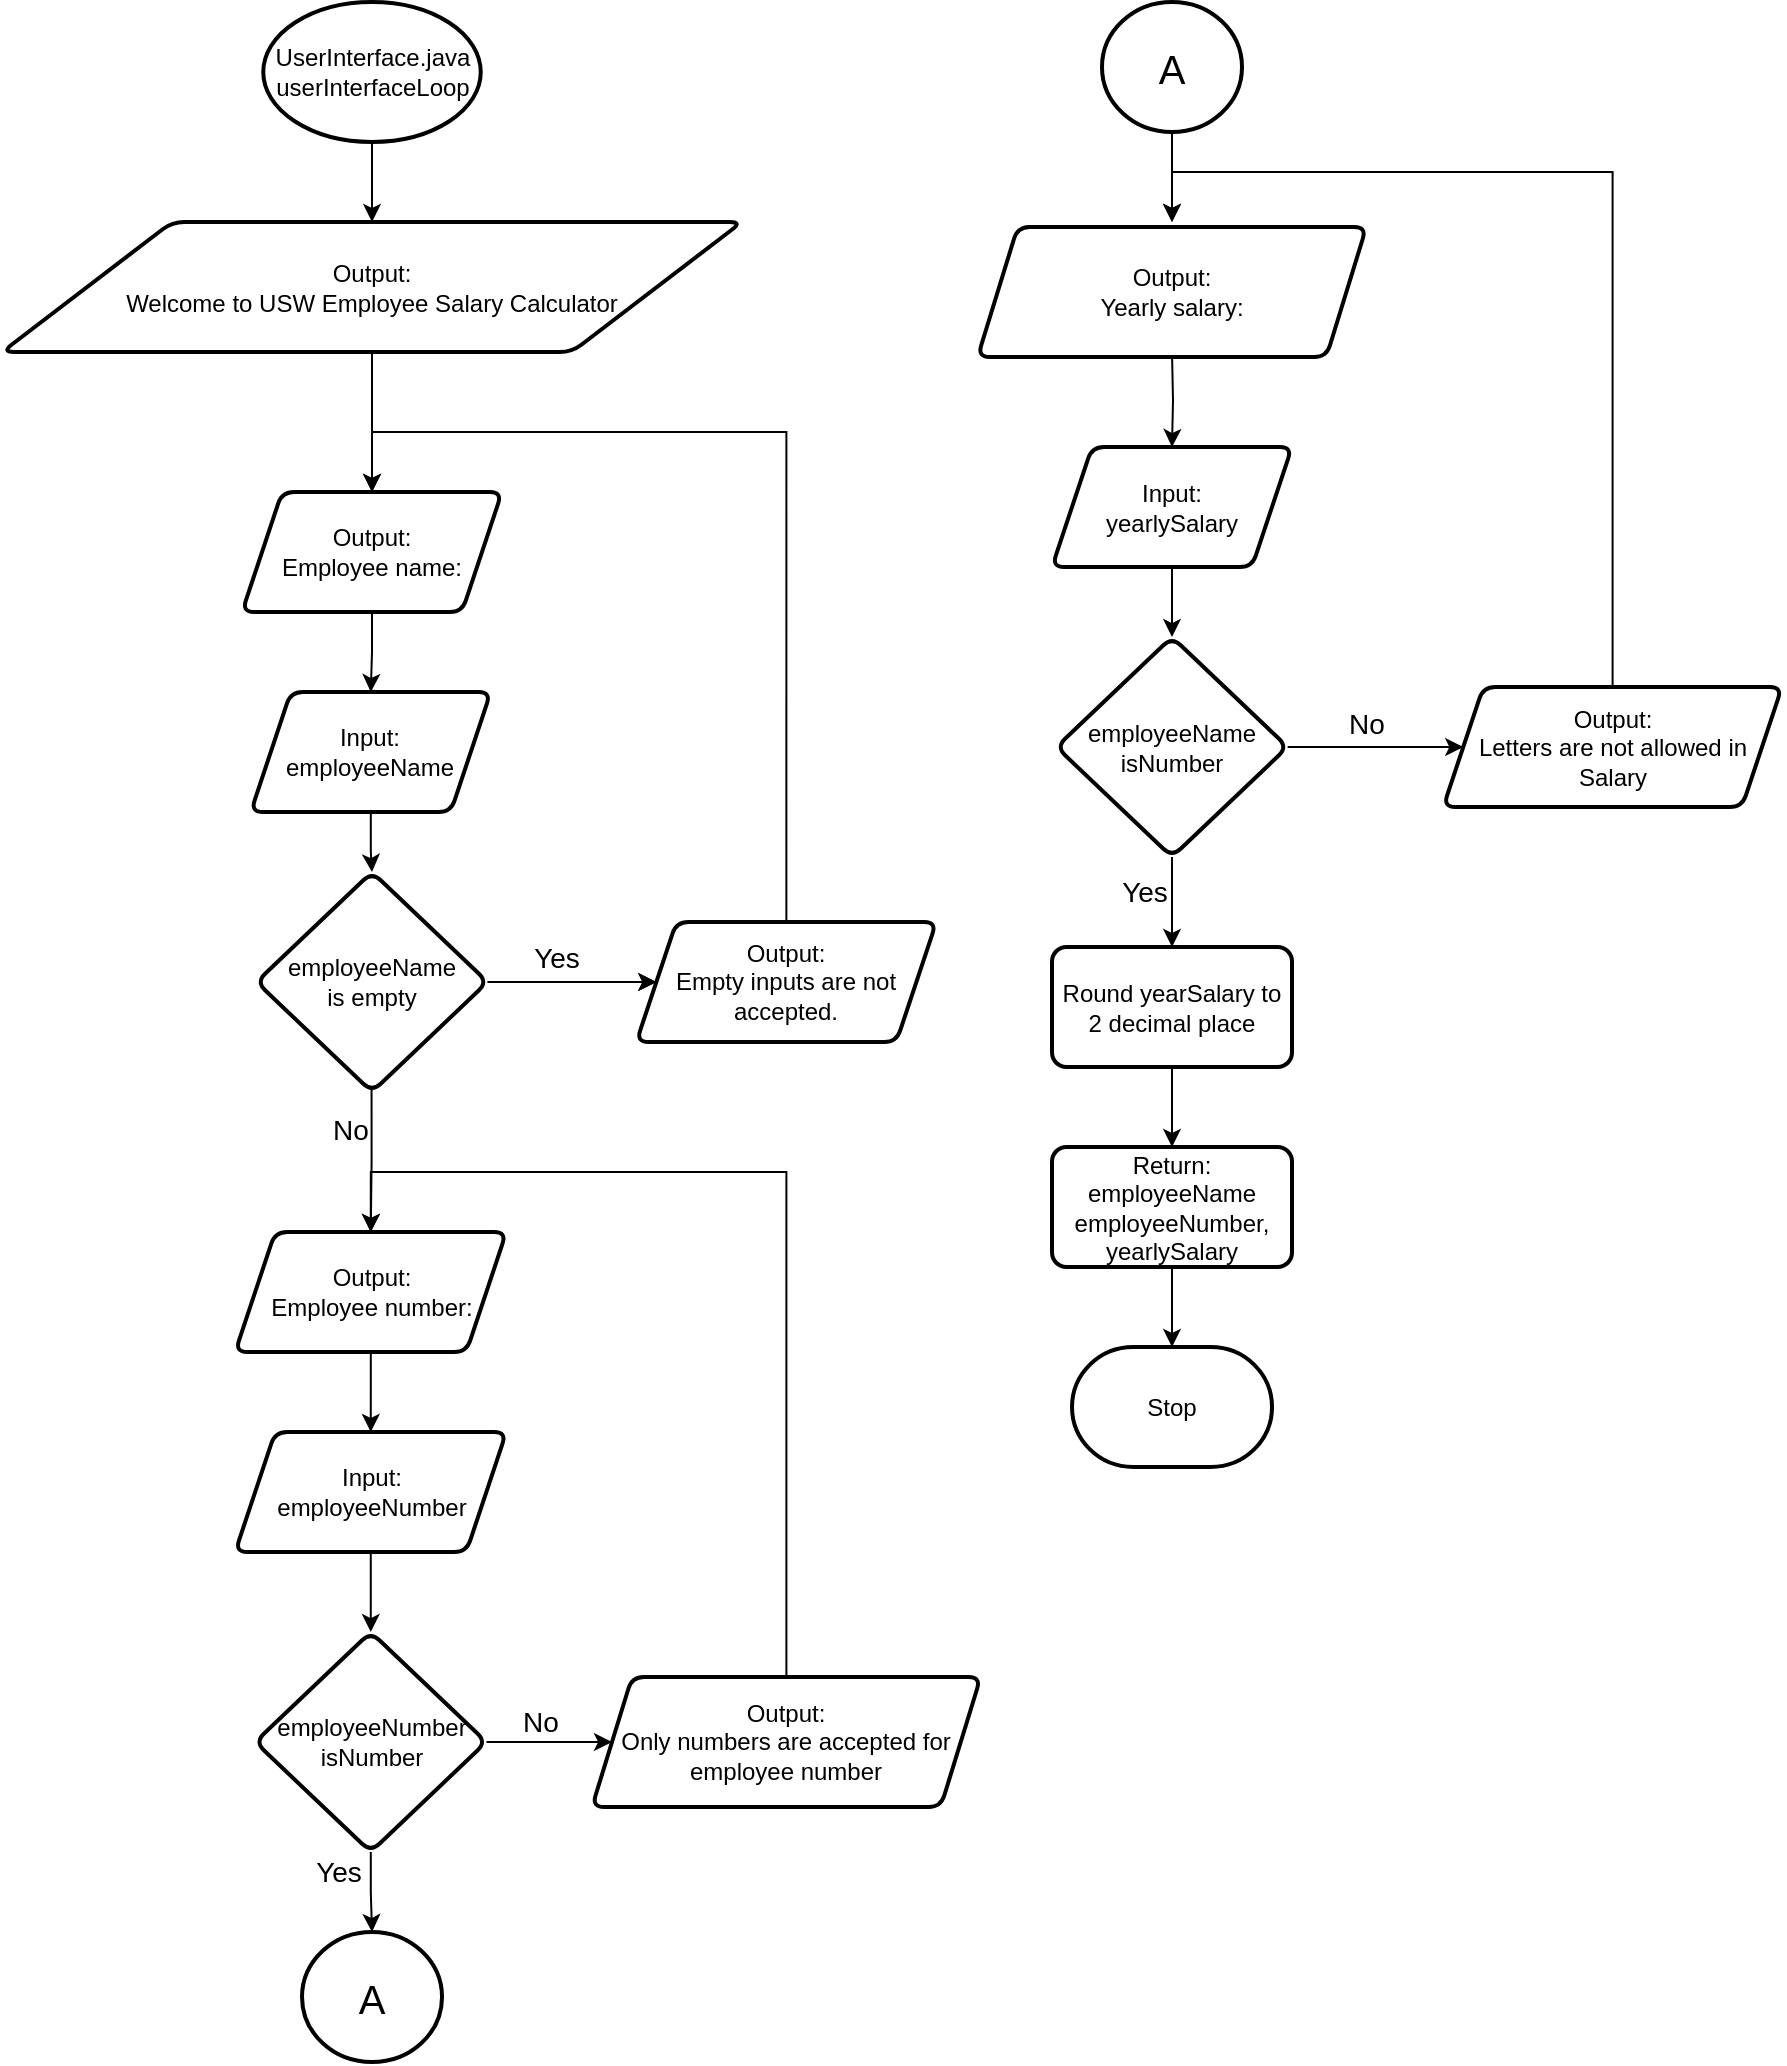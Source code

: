 <mxfile version="22.1.5" type="device">
  <diagram id="C5RBs43oDa-KdzZeNtuy" name="Page-1">
    <mxGraphModel dx="2074" dy="1142" grid="1" gridSize="10" guides="1" tooltips="1" connect="1" arrows="1" fold="1" page="1" pageScale="1" pageWidth="827" pageHeight="1169" math="0" shadow="0">
      <root>
        <mxCell id="WIyWlLk6GJQsqaUBKTNV-0" />
        <mxCell id="WIyWlLk6GJQsqaUBKTNV-1" parent="WIyWlLk6GJQsqaUBKTNV-0" />
        <mxCell id="0paNuG89okrS6NKZ0thL-63" value="" style="edgeStyle=orthogonalEdgeStyle;rounded=0;orthogonalLoop=1;jettySize=auto;html=1;" parent="WIyWlLk6GJQsqaUBKTNV-1" source="0paNuG89okrS6NKZ0thL-1" target="0paNuG89okrS6NKZ0thL-60" edge="1">
          <mxGeometry relative="1" as="geometry" />
        </mxCell>
        <mxCell id="0paNuG89okrS6NKZ0thL-1" value="UserInterface.java&lt;br&gt;userInterfaceLoop" style="strokeWidth=2;html=1;shape=mxgraph.flowchart.start_1;whiteSpace=wrap;" parent="WIyWlLk6GJQsqaUBKTNV-1" vertex="1">
          <mxGeometry x="145.63" y="45" width="108.75" height="70" as="geometry" />
        </mxCell>
        <mxCell id="0paNuG89okrS6NKZ0thL-65" value="" style="edgeStyle=orthogonalEdgeStyle;rounded=0;orthogonalLoop=1;jettySize=auto;html=1;" parent="WIyWlLk6GJQsqaUBKTNV-1" source="0paNuG89okrS6NKZ0thL-60" target="0paNuG89okrS6NKZ0thL-64" edge="1">
          <mxGeometry relative="1" as="geometry" />
        </mxCell>
        <mxCell id="0paNuG89okrS6NKZ0thL-60" value="Output:&lt;br&gt;Welcome to USW Employee Salary Calculator" style="shape=parallelogram;html=1;strokeWidth=2;perimeter=parallelogramPerimeter;whiteSpace=wrap;rounded=1;arcSize=12;size=0.23;" parent="WIyWlLk6GJQsqaUBKTNV-1" vertex="1">
          <mxGeometry x="15.01" y="155" width="370" height="65" as="geometry" />
        </mxCell>
        <mxCell id="0paNuG89okrS6NKZ0thL-69" value="" style="edgeStyle=orthogonalEdgeStyle;rounded=0;orthogonalLoop=1;jettySize=auto;html=1;" parent="WIyWlLk6GJQsqaUBKTNV-1" source="0paNuG89okrS6NKZ0thL-64" target="0paNuG89okrS6NKZ0thL-68" edge="1">
          <mxGeometry relative="1" as="geometry" />
        </mxCell>
        <mxCell id="0paNuG89okrS6NKZ0thL-64" value="Output:&lt;br&gt;Employee name:" style="shape=parallelogram;perimeter=parallelogramPerimeter;whiteSpace=wrap;html=1;fixedSize=1;strokeWidth=2;rounded=1;arcSize=12;" parent="WIyWlLk6GJQsqaUBKTNV-1" vertex="1">
          <mxGeometry x="135.01" y="290" width="129.99" height="60" as="geometry" />
        </mxCell>
        <mxCell id="0paNuG89okrS6NKZ0thL-77" value="" style="edgeStyle=orthogonalEdgeStyle;rounded=0;orthogonalLoop=1;jettySize=auto;html=1;" parent="WIyWlLk6GJQsqaUBKTNV-1" source="0paNuG89okrS6NKZ0thL-66" target="0paNuG89okrS6NKZ0thL-72" edge="1">
          <mxGeometry relative="1" as="geometry" />
        </mxCell>
        <mxCell id="0paNuG89okrS6NKZ0thL-79" value="" style="edgeStyle=orthogonalEdgeStyle;rounded=0;orthogonalLoop=1;jettySize=auto;html=1;exitX=0.498;exitY=0.989;exitDx=0;exitDy=0;exitPerimeter=0;entryX=0.5;entryY=0;entryDx=0;entryDy=0;" parent="WIyWlLk6GJQsqaUBKTNV-1" source="0paNuG89okrS6NKZ0thL-66" target="0paNuG89okrS6NKZ0thL-81" edge="1">
          <mxGeometry relative="1" as="geometry">
            <mxPoint x="199.435" y="630" as="targetPoint" />
          </mxGeometry>
        </mxCell>
        <mxCell id="0paNuG89okrS6NKZ0thL-80" value="&lt;font style=&quot;font-size: 14px;&quot;&gt;No&lt;/font&gt;" style="edgeLabel;html=1;align=center;verticalAlign=middle;resizable=0;points=[];fontSize=14;labelBackgroundColor=none;" parent="0paNuG89okrS6NKZ0thL-79" vertex="1" connectable="0">
          <mxGeometry x="-0.223" y="-1" relative="1" as="geometry">
            <mxPoint x="-10" y="-8" as="offset" />
          </mxGeometry>
        </mxCell>
        <mxCell id="0paNuG89okrS6NKZ0thL-66" value="employeeName&lt;br&gt;is  empty" style="rhombus;whiteSpace=wrap;html=1;strokeWidth=2;rounded=1;arcSize=12;" parent="WIyWlLk6GJQsqaUBKTNV-1" vertex="1">
          <mxGeometry x="142.2" y="480" width="115.62" height="110" as="geometry" />
        </mxCell>
        <mxCell id="0paNuG89okrS6NKZ0thL-70" value="" style="edgeStyle=orthogonalEdgeStyle;rounded=0;orthogonalLoop=1;jettySize=auto;html=1;" parent="WIyWlLk6GJQsqaUBKTNV-1" source="0paNuG89okrS6NKZ0thL-68" target="0paNuG89okrS6NKZ0thL-66" edge="1">
          <mxGeometry relative="1" as="geometry" />
        </mxCell>
        <mxCell id="0paNuG89okrS6NKZ0thL-68" value="Input:&lt;br&gt;employeeName" style="shape=parallelogram;perimeter=parallelogramPerimeter;whiteSpace=wrap;html=1;fixedSize=1;strokeWidth=2;rounded=1;arcSize=12;" parent="WIyWlLk6GJQsqaUBKTNV-1" vertex="1">
          <mxGeometry x="139.385" y="390" width="120" height="60" as="geometry" />
        </mxCell>
        <mxCell id="0paNuG89okrS6NKZ0thL-73" value="" style="edgeStyle=orthogonalEdgeStyle;rounded=0;orthogonalLoop=1;jettySize=auto;html=1;" parent="WIyWlLk6GJQsqaUBKTNV-1" source="0paNuG89okrS6NKZ0thL-66" target="0paNuG89okrS6NKZ0thL-72" edge="1">
          <mxGeometry relative="1" as="geometry">
            <mxPoint x="390.0" y="280" as="targetPoint" />
            <mxPoint x="258" y="535" as="sourcePoint" />
          </mxGeometry>
        </mxCell>
        <mxCell id="0paNuG89okrS6NKZ0thL-76" value="&lt;font style=&quot;font-size: 14px;&quot;&gt;Yes&lt;/font&gt;" style="edgeLabel;html=1;align=center;verticalAlign=middle;resizable=0;points=[];fontSize=14;labelBackgroundColor=none;" parent="0paNuG89okrS6NKZ0thL-73" vertex="1" connectable="0">
          <mxGeometry x="-0.226" y="1" relative="1" as="geometry">
            <mxPoint x="1" y="-11" as="offset" />
          </mxGeometry>
        </mxCell>
        <mxCell id="0paNuG89okrS6NKZ0thL-75" style="edgeStyle=orthogonalEdgeStyle;rounded=0;orthogonalLoop=1;jettySize=auto;html=1;entryX=0.5;entryY=0;entryDx=0;entryDy=0;exitX=0.5;exitY=0;exitDx=0;exitDy=0;" parent="WIyWlLk6GJQsqaUBKTNV-1" source="0paNuG89okrS6NKZ0thL-72" edge="1">
          <mxGeometry relative="1" as="geometry">
            <mxPoint x="375.005" y="504.97" as="sourcePoint" />
            <mxPoint x="200.005" y="289.97" as="targetPoint" />
            <Array as="points">
              <mxPoint x="407" y="260" />
              <mxPoint x="200" y="260" />
            </Array>
          </mxGeometry>
        </mxCell>
        <mxCell id="0paNuG89okrS6NKZ0thL-72" value="&lt;div&gt;Output:&lt;/div&gt;&lt;div&gt;Empty inputs are not accepted.&lt;br&gt;&lt;/div&gt;" style="shape=parallelogram;perimeter=parallelogramPerimeter;whiteSpace=wrap;html=1;fixedSize=1;strokeWidth=2;rounded=1;arcSize=12;" parent="WIyWlLk6GJQsqaUBKTNV-1" vertex="1">
          <mxGeometry x="332.18" y="505" width="150.01" height="60" as="geometry" />
        </mxCell>
        <mxCell id="0paNuG89okrS6NKZ0thL-83" value="" style="edgeStyle=orthogonalEdgeStyle;rounded=0;orthogonalLoop=1;jettySize=auto;html=1;entryX=0.5;entryY=0;entryDx=0;entryDy=0;" parent="WIyWlLk6GJQsqaUBKTNV-1" source="0paNuG89okrS6NKZ0thL-81" target="0paNuG89okrS6NKZ0thL-84" edge="1">
          <mxGeometry relative="1" as="geometry">
            <mxPoint x="199.385" y="750" as="targetPoint" />
          </mxGeometry>
        </mxCell>
        <mxCell id="0paNuG89okrS6NKZ0thL-81" value="Output:&lt;br&gt;Employee number:" style="shape=parallelogram;perimeter=parallelogramPerimeter;whiteSpace=wrap;html=1;fixedSize=1;strokeWidth=2;rounded=1;arcSize=12;" parent="WIyWlLk6GJQsqaUBKTNV-1" vertex="1">
          <mxGeometry x="131.58" y="660" width="135.61" height="60" as="geometry" />
        </mxCell>
        <mxCell id="0paNuG89okrS6NKZ0thL-88" value="" style="edgeStyle=orthogonalEdgeStyle;rounded=0;orthogonalLoop=1;jettySize=auto;html=1;" parent="WIyWlLk6GJQsqaUBKTNV-1" source="0paNuG89okrS6NKZ0thL-84" target="0paNuG89okrS6NKZ0thL-87" edge="1">
          <mxGeometry relative="1" as="geometry" />
        </mxCell>
        <mxCell id="0paNuG89okrS6NKZ0thL-84" value="Input:&lt;br&gt;employeeNumber" style="shape=parallelogram;perimeter=parallelogramPerimeter;whiteSpace=wrap;html=1;fixedSize=1;strokeWidth=2;rounded=1;arcSize=12;" parent="WIyWlLk6GJQsqaUBKTNV-1" vertex="1">
          <mxGeometry x="131.58" y="760" width="135.61" height="60" as="geometry" />
        </mxCell>
        <mxCell id="0paNuG89okrS6NKZ0thL-90" value="" style="edgeStyle=orthogonalEdgeStyle;rounded=0;orthogonalLoop=1;jettySize=auto;html=1;" parent="WIyWlLk6GJQsqaUBKTNV-1" source="0paNuG89okrS6NKZ0thL-87" target="0paNuG89okrS6NKZ0thL-89" edge="1">
          <mxGeometry relative="1" as="geometry" />
        </mxCell>
        <mxCell id="0paNuG89okrS6NKZ0thL-91" value="&lt;div style=&quot;font-size: 14px;&quot;&gt;&lt;font style=&quot;font-size: 14px;&quot;&gt;No&lt;/font&gt;&lt;/div&gt;" style="edgeLabel;html=1;align=center;verticalAlign=middle;resizable=0;points=[];labelBackgroundColor=none;fontSize=14;" parent="0paNuG89okrS6NKZ0thL-90" vertex="1" connectable="0">
          <mxGeometry x="-0.153" y="1" relative="1" as="geometry">
            <mxPoint y="-9" as="offset" />
          </mxGeometry>
        </mxCell>
        <mxCell id="0paNuG89okrS6NKZ0thL-94" value="" style="edgeStyle=orthogonalEdgeStyle;rounded=0;orthogonalLoop=1;jettySize=auto;html=1;" parent="WIyWlLk6GJQsqaUBKTNV-1" source="0paNuG89okrS6NKZ0thL-87" target="0paNuG89okrS6NKZ0thL-93" edge="1">
          <mxGeometry relative="1" as="geometry" />
        </mxCell>
        <mxCell id="0paNuG89okrS6NKZ0thL-87" value="employeeNumber&lt;br&gt;isNumber" style="rhombus;whiteSpace=wrap;html=1;strokeWidth=2;rounded=1;arcSize=12;" parent="WIyWlLk6GJQsqaUBKTNV-1" vertex="1">
          <mxGeometry x="141.58" y="860" width="115.62" height="110" as="geometry" />
        </mxCell>
        <mxCell id="0paNuG89okrS6NKZ0thL-92" style="edgeStyle=orthogonalEdgeStyle;rounded=0;orthogonalLoop=1;jettySize=auto;html=1;entryX=0.5;entryY=0;entryDx=0;entryDy=0;" parent="WIyWlLk6GJQsqaUBKTNV-1" source="0paNuG89okrS6NKZ0thL-89" target="0paNuG89okrS6NKZ0thL-81" edge="1">
          <mxGeometry relative="1" as="geometry">
            <Array as="points">
              <mxPoint x="407" y="630" />
              <mxPoint x="199" y="630" />
            </Array>
          </mxGeometry>
        </mxCell>
        <mxCell id="0paNuG89okrS6NKZ0thL-89" value="&lt;div&gt;Output:&lt;/div&gt;&lt;div&gt;Only numbers are accepted for employee number&lt;br&gt;&lt;/div&gt;" style="shape=parallelogram;perimeter=parallelogramPerimeter;whiteSpace=wrap;html=1;fixedSize=1;strokeWidth=2;rounded=1;arcSize=12;" parent="WIyWlLk6GJQsqaUBKTNV-1" vertex="1">
          <mxGeometry x="310" y="882.5" width="194.37" height="65" as="geometry" />
        </mxCell>
        <mxCell id="0paNuG89okrS6NKZ0thL-93" value="&lt;font style=&quot;font-size: 20px;&quot;&gt;A&lt;/font&gt;" style="ellipse;whiteSpace=wrap;html=1;strokeWidth=2;rounded=1;arcSize=12;" parent="WIyWlLk6GJQsqaUBKTNV-1" vertex="1">
          <mxGeometry x="165.01" y="1010" width="70" height="65" as="geometry" />
        </mxCell>
        <mxCell id="0paNuG89okrS6NKZ0thL-99" value="" style="edgeStyle=orthogonalEdgeStyle;rounded=0;orthogonalLoop=1;jettySize=auto;html=1;" parent="WIyWlLk6GJQsqaUBKTNV-1" source="0paNuG89okrS6NKZ0thL-95" edge="1">
          <mxGeometry relative="1" as="geometry">
            <mxPoint x="600" y="155.0" as="targetPoint" />
          </mxGeometry>
        </mxCell>
        <mxCell id="0paNuG89okrS6NKZ0thL-95" value="&lt;font style=&quot;font-size: 20px;&quot;&gt;A&lt;/font&gt;" style="ellipse;whiteSpace=wrap;html=1;strokeWidth=2;rounded=1;arcSize=12;" parent="WIyWlLk6GJQsqaUBKTNV-1" vertex="1">
          <mxGeometry x="565" y="45" width="70" height="65" as="geometry" />
        </mxCell>
        <mxCell id="0paNuG89okrS6NKZ0thL-101" value="" style="edgeStyle=orthogonalEdgeStyle;rounded=0;orthogonalLoop=1;jettySize=auto;html=1;" parent="WIyWlLk6GJQsqaUBKTNV-1" target="0paNuG89okrS6NKZ0thL-100" edge="1">
          <mxGeometry relative="1" as="geometry">
            <mxPoint x="600.005" y="220.0" as="sourcePoint" />
          </mxGeometry>
        </mxCell>
        <mxCell id="0paNuG89okrS6NKZ0thL-98" value="&lt;div&gt;Output:&lt;/div&gt;&lt;div&gt;Yearly salary: &lt;br&gt;&lt;/div&gt;" style="shape=parallelogram;perimeter=parallelogramPerimeter;whiteSpace=wrap;html=1;fixedSize=1;strokeWidth=2;rounded=1;arcSize=12;" parent="WIyWlLk6GJQsqaUBKTNV-1" vertex="1">
          <mxGeometry x="502.82" y="157.5" width="194.37" height="65" as="geometry" />
        </mxCell>
        <mxCell id="0paNuG89okrS6NKZ0thL-105" value="" style="edgeStyle=orthogonalEdgeStyle;rounded=0;orthogonalLoop=1;jettySize=auto;html=1;" parent="WIyWlLk6GJQsqaUBKTNV-1" source="0paNuG89okrS6NKZ0thL-100" target="0paNuG89okrS6NKZ0thL-104" edge="1">
          <mxGeometry relative="1" as="geometry" />
        </mxCell>
        <mxCell id="0paNuG89okrS6NKZ0thL-100" value="Input:&lt;br&gt;yearlySalary" style="shape=parallelogram;perimeter=parallelogramPerimeter;whiteSpace=wrap;html=1;fixedSize=1;strokeWidth=2;rounded=1;arcSize=12;" parent="WIyWlLk6GJQsqaUBKTNV-1" vertex="1">
          <mxGeometry x="540.005" y="267.5" width="120" height="60" as="geometry" />
        </mxCell>
        <mxCell id="0paNuG89okrS6NKZ0thL-113" value="" style="edgeStyle=orthogonalEdgeStyle;rounded=0;orthogonalLoop=1;jettySize=auto;html=1;" parent="WIyWlLk6GJQsqaUBKTNV-1" source="0paNuG89okrS6NKZ0thL-102" target="0paNuG89okrS6NKZ0thL-112" edge="1">
          <mxGeometry relative="1" as="geometry" />
        </mxCell>
        <mxCell id="0paNuG89okrS6NKZ0thL-102" value="Round yearSalary to 2 decimal place" style="whiteSpace=wrap;html=1;strokeWidth=2;rounded=1;arcSize=12;" parent="WIyWlLk6GJQsqaUBKTNV-1" vertex="1">
          <mxGeometry x="540.005" y="517.5" width="120" height="60" as="geometry" />
        </mxCell>
        <mxCell id="0paNuG89okrS6NKZ0thL-106" value="" style="edgeStyle=orthogonalEdgeStyle;rounded=0;orthogonalLoop=1;jettySize=auto;html=1;" parent="WIyWlLk6GJQsqaUBKTNV-1" source="0paNuG89okrS6NKZ0thL-104" target="0paNuG89okrS6NKZ0thL-102" edge="1">
          <mxGeometry relative="1" as="geometry" />
        </mxCell>
        <mxCell id="0paNuG89okrS6NKZ0thL-111" value="Yes" style="edgeLabel;html=1;align=center;verticalAlign=middle;resizable=0;points=[];labelBackgroundColor=none;fontSize=14;" parent="0paNuG89okrS6NKZ0thL-106" vertex="1" connectable="0">
          <mxGeometry x="-0.227" y="4" relative="1" as="geometry">
            <mxPoint x="-18" as="offset" />
          </mxGeometry>
        </mxCell>
        <mxCell id="0paNuG89okrS6NKZ0thL-108" value="" style="edgeStyle=orthogonalEdgeStyle;rounded=0;orthogonalLoop=1;jettySize=auto;html=1;" parent="WIyWlLk6GJQsqaUBKTNV-1" source="0paNuG89okrS6NKZ0thL-104" target="0paNuG89okrS6NKZ0thL-107" edge="1">
          <mxGeometry relative="1" as="geometry" />
        </mxCell>
        <mxCell id="0paNuG89okrS6NKZ0thL-109" value="No" style="edgeLabel;html=1;align=center;verticalAlign=middle;resizable=0;points=[];fontSize=14;labelBackgroundColor=none;" parent="0paNuG89okrS6NKZ0thL-108" vertex="1" connectable="0">
          <mxGeometry x="-0.177" y="2" relative="1" as="geometry">
            <mxPoint x="3" y="-10" as="offset" />
          </mxGeometry>
        </mxCell>
        <mxCell id="0paNuG89okrS6NKZ0thL-104" value="employeeName&lt;br&gt;isNumber " style="rhombus;whiteSpace=wrap;html=1;strokeWidth=2;rounded=1;arcSize=12;" parent="WIyWlLk6GJQsqaUBKTNV-1" vertex="1">
          <mxGeometry x="542.2" y="362.5" width="115.62" height="110" as="geometry" />
        </mxCell>
        <mxCell id="0paNuG89okrS6NKZ0thL-110" style="edgeStyle=orthogonalEdgeStyle;rounded=0;orthogonalLoop=1;jettySize=auto;html=1;entryX=0.5;entryY=0;entryDx=0;entryDy=0;" parent="WIyWlLk6GJQsqaUBKTNV-1" source="0paNuG89okrS6NKZ0thL-107" edge="1">
          <mxGeometry relative="1" as="geometry">
            <mxPoint x="600.005" y="155.0" as="targetPoint" />
            <Array as="points">
              <mxPoint x="820" y="130" />
              <mxPoint x="600" y="130" />
            </Array>
          </mxGeometry>
        </mxCell>
        <mxCell id="0paNuG89okrS6NKZ0thL-107" value="Output:&lt;br&gt;Letters are not allowed in Salary" style="shape=parallelogram;perimeter=parallelogramPerimeter;whiteSpace=wrap;html=1;fixedSize=1;strokeWidth=2;rounded=1;arcSize=12;" parent="WIyWlLk6GJQsqaUBKTNV-1" vertex="1">
          <mxGeometry x="735.63" y="387.5" width="169.37" height="60" as="geometry" />
        </mxCell>
        <mxCell id="0paNuG89okrS6NKZ0thL-117" value="" style="edgeStyle=orthogonalEdgeStyle;rounded=0;orthogonalLoop=1;jettySize=auto;html=1;" parent="WIyWlLk6GJQsqaUBKTNV-1" source="0paNuG89okrS6NKZ0thL-112" target="0paNuG89okrS6NKZ0thL-116" edge="1">
          <mxGeometry relative="1" as="geometry" />
        </mxCell>
        <mxCell id="0paNuG89okrS6NKZ0thL-112" value="Return:&lt;br&gt;employeeName&lt;br&gt;employeeNumber,&lt;br&gt;yearlySalary" style="whiteSpace=wrap;html=1;strokeWidth=2;rounded=1;arcSize=12;" parent="WIyWlLk6GJQsqaUBKTNV-1" vertex="1">
          <mxGeometry x="540.005" y="617.5" width="120" height="60" as="geometry" />
        </mxCell>
        <mxCell id="0paNuG89okrS6NKZ0thL-116" value="Stop" style="strokeWidth=2;html=1;shape=mxgraph.flowchart.terminator;whiteSpace=wrap;" parent="WIyWlLk6GJQsqaUBKTNV-1" vertex="1">
          <mxGeometry x="550.01" y="717.5" width="100" height="60" as="geometry" />
        </mxCell>
        <mxCell id="0paNuG89okrS6NKZ0thL-193" value="Yes" style="edgeLabel;html=1;align=center;verticalAlign=middle;resizable=0;points=[];labelBackgroundColor=none;fontSize=14;" parent="WIyWlLk6GJQsqaUBKTNV-1" vertex="1" connectable="0">
          <mxGeometry x="184.003" y="982" as="geometry">
            <mxPoint x="-1" y="-2" as="offset" />
          </mxGeometry>
        </mxCell>
      </root>
    </mxGraphModel>
  </diagram>
</mxfile>
